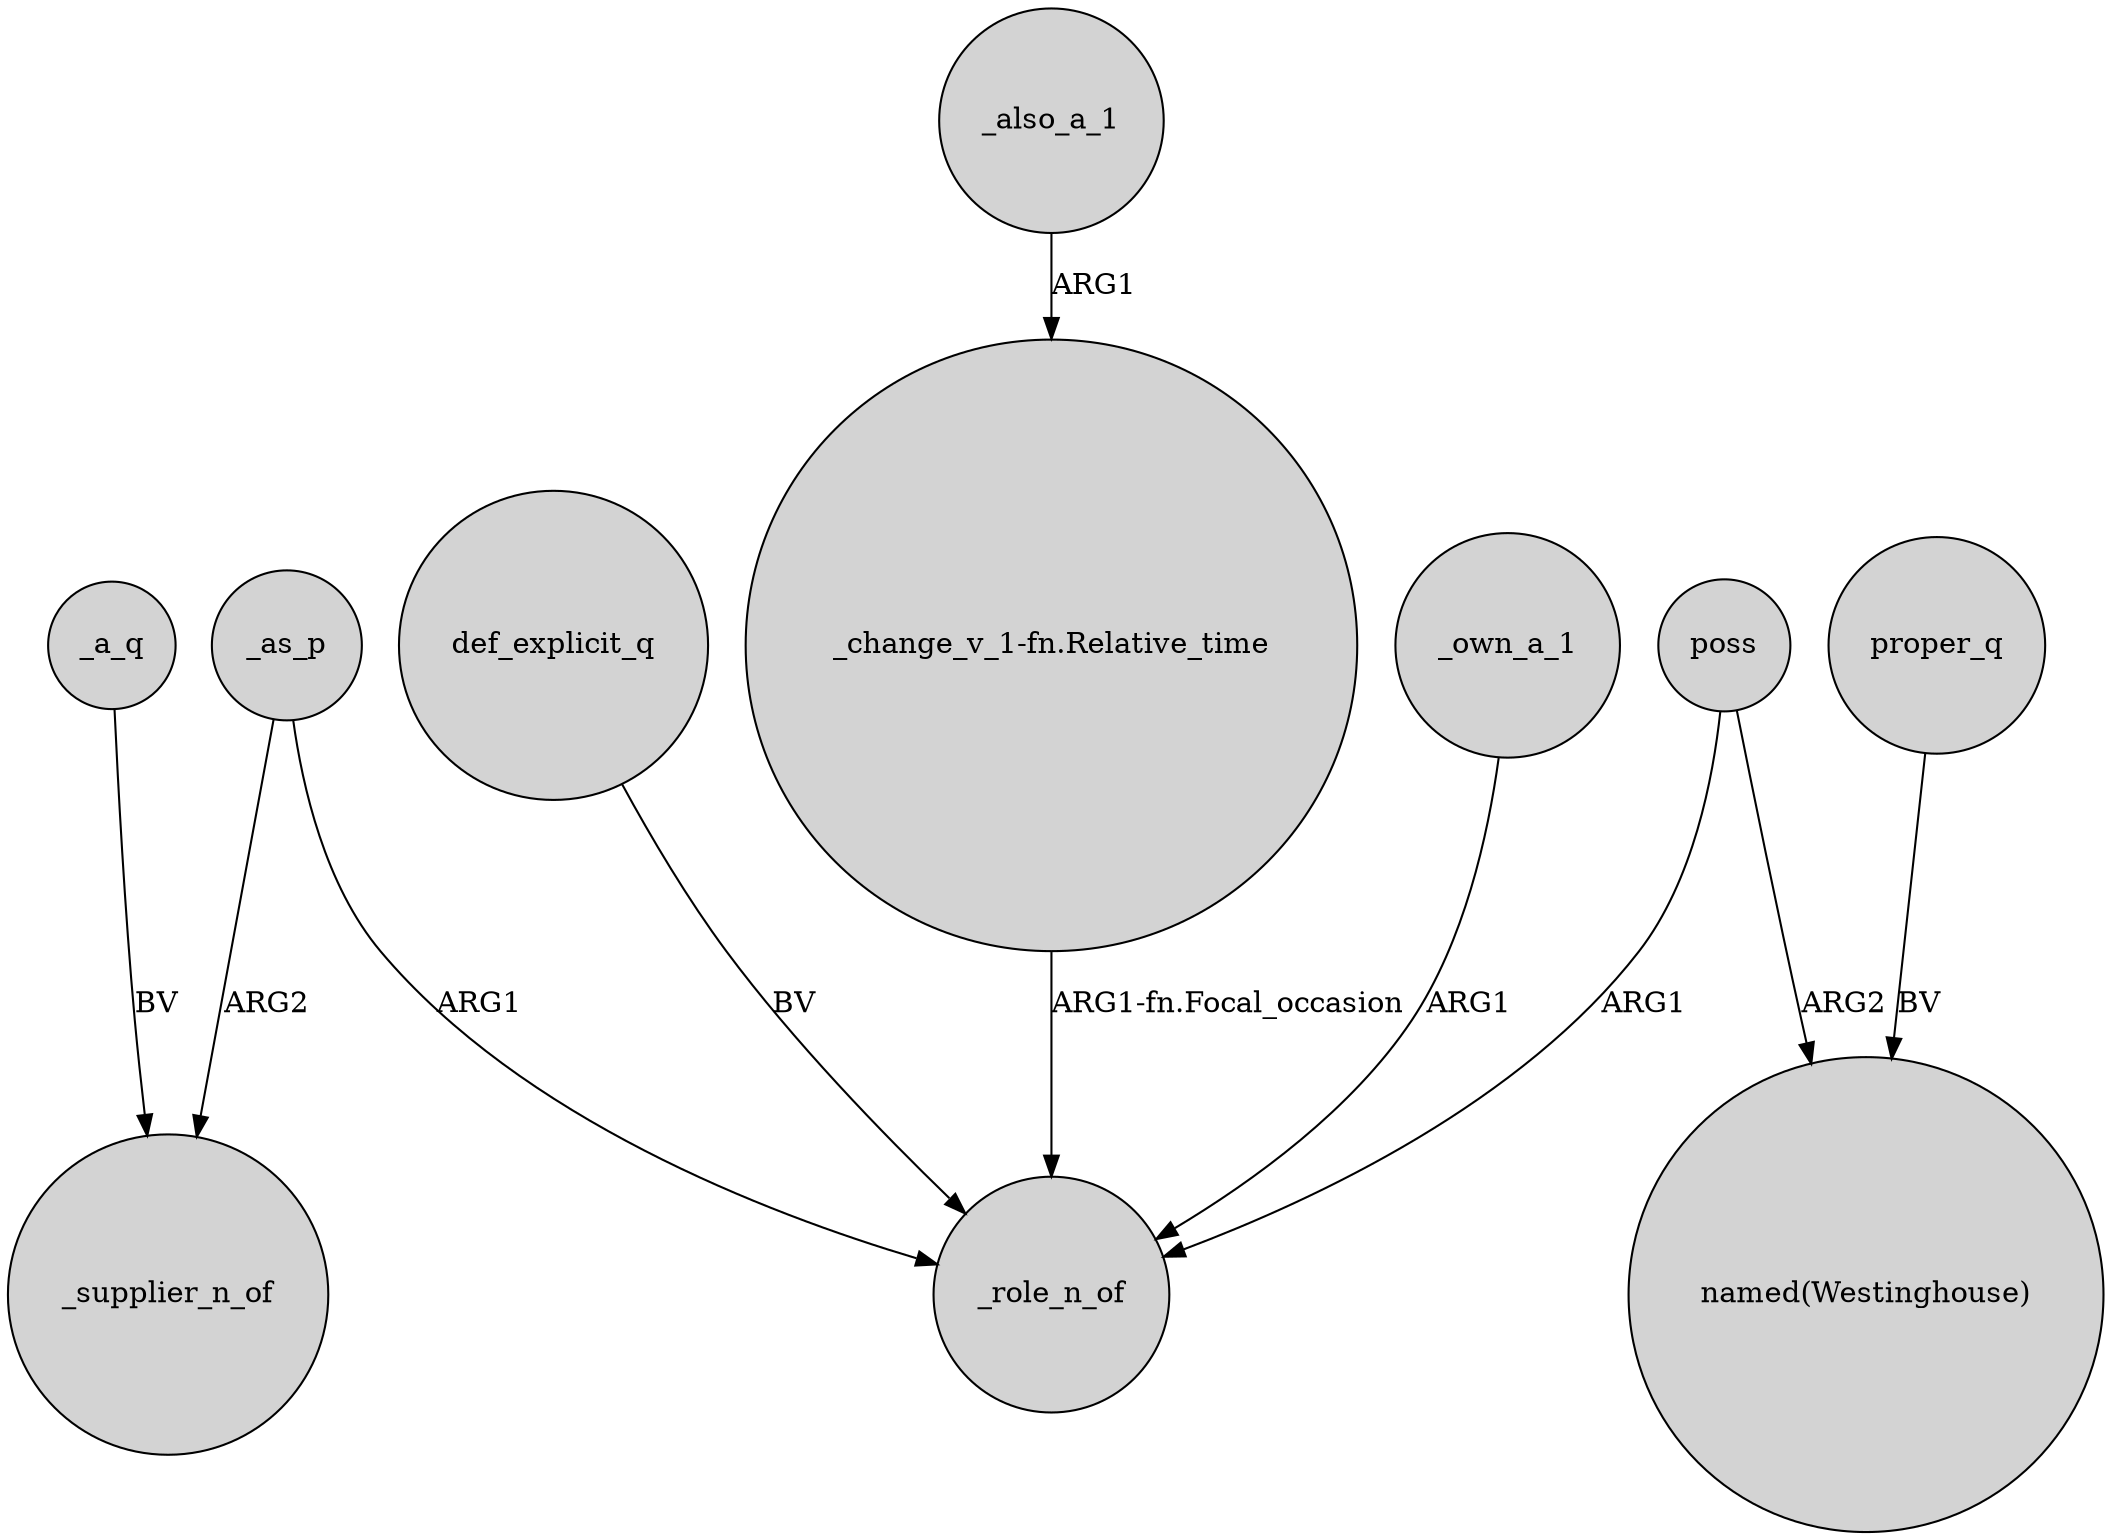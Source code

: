 digraph {
	node [shape=circle style=filled]
	_a_q -> _supplier_n_of [label=BV]
	_as_p -> _supplier_n_of [label=ARG2]
	poss -> "named(Westinghouse)" [label=ARG2]
	proper_q -> "named(Westinghouse)" [label=BV]
	_own_a_1 -> _role_n_of [label=ARG1]
	_as_p -> _role_n_of [label=ARG1]
	def_explicit_q -> _role_n_of [label=BV]
	poss -> _role_n_of [label=ARG1]
	"_change_v_1-fn.Relative_time" -> _role_n_of [label="ARG1-fn.Focal_occasion"]
	_also_a_1 -> "_change_v_1-fn.Relative_time" [label=ARG1]
}

